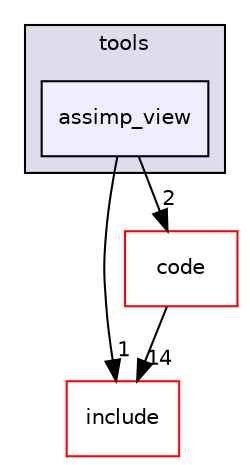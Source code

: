 digraph "assimp/assimp-3.1.1/tools/assimp_view" {
  compound=true
  node [ fontsize="10", fontname="Helvetica"];
  edge [ labelfontsize="10", labelfontname="Helvetica"];
  subgraph clusterdir_62c8e5a64e6f494ebdc2332a5676c555 {
    graph [ bgcolor="#ddddee", pencolor="black", label="tools" fontname="Helvetica", fontsize="10", URL="dir_62c8e5a64e6f494ebdc2332a5676c555.html"]
  dir_cd7b79ab9bcc1910aae16296a21524cb [shape=box, label="assimp_view", style="filled", fillcolor="#eeeeff", pencolor="black", URL="dir_cd7b79ab9bcc1910aae16296a21524cb.html"];
  }
  dir_c101cde07d36a9a69cf1f5e6a5d497f4 [shape=box label="include" fillcolor="white" style="filled" color="red" URL="dir_c101cde07d36a9a69cf1f5e6a5d497f4.html"];
  dir_5f48190eefbf2d9887c40319c3006284 [shape=box label="code" fillcolor="white" style="filled" color="red" URL="dir_5f48190eefbf2d9887c40319c3006284.html"];
  dir_5f48190eefbf2d9887c40319c3006284->dir_c101cde07d36a9a69cf1f5e6a5d497f4 [headlabel="14", labeldistance=1.5 headhref="dir_000004_000030.html"];
  dir_cd7b79ab9bcc1910aae16296a21524cb->dir_c101cde07d36a9a69cf1f5e6a5d497f4 [headlabel="1", labeldistance=1.5 headhref="dir_000012_000030.html"];
  dir_cd7b79ab9bcc1910aae16296a21524cb->dir_5f48190eefbf2d9887c40319c3006284 [headlabel="2", labeldistance=1.5 headhref="dir_000012_000004.html"];
}
